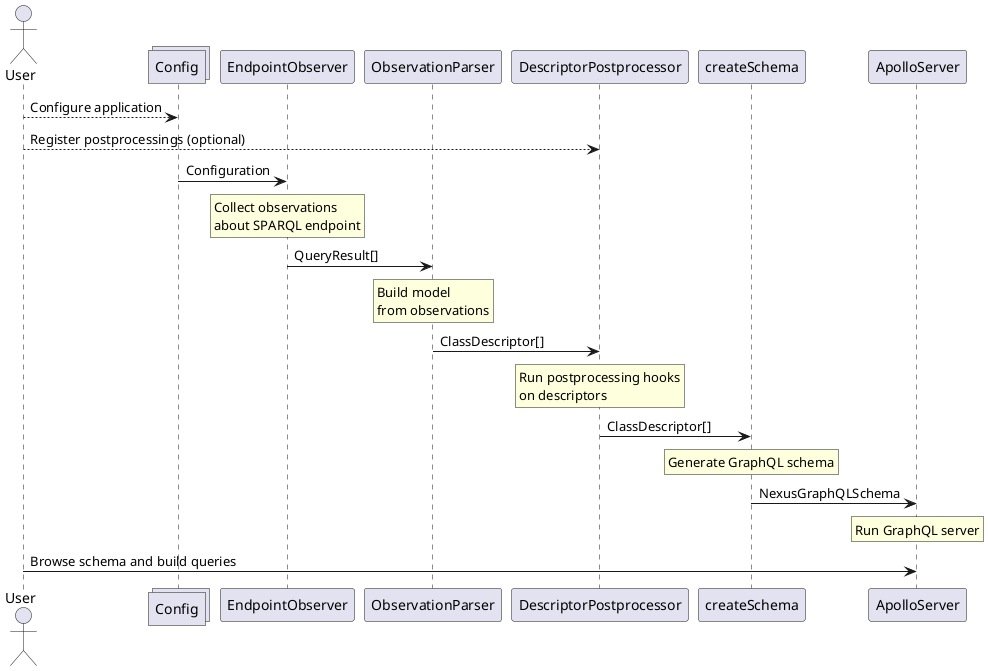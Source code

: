@startuml
actor User
collections Config as config.ts
participant EndpointObserver
participant ObservationParser
participant DescriptorPostprocessor
participant createSchema
participant ApolloServer

User --> config.ts: Configure application
User --> DescriptorPostprocessor: Register postprocessings (optional)

config.ts -> EndpointObserver: Configuration

rnote over EndpointObserver
  Collect observations
  about SPARQL endpoint
endrnote

EndpointObserver -> ObservationParser: QueryResult[]

rnote over ObservationParser
  Build model
  from observations
endrnote

ObservationParser -> DescriptorPostprocessor: ClassDescriptor[]

rnote over DescriptorPostprocessor
  Run postprocessing hooks
  on descriptors
endrnote

DescriptorPostprocessor -> createSchema: ClassDescriptor[]

rnote over createSchema
  Generate GraphQL schema
endrnote

createSchema -> ApolloServer: NexusGraphQLSchema

rnote over ApolloServer
  Run GraphQL server
endrnote

User -> ApolloServer: Browse schema and build queries

@enduml
